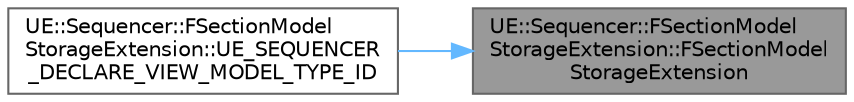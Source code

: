 digraph "UE::Sequencer::FSectionModelStorageExtension::FSectionModelStorageExtension"
{
 // INTERACTIVE_SVG=YES
 // LATEX_PDF_SIZE
  bgcolor="transparent";
  edge [fontname=Helvetica,fontsize=10,labelfontname=Helvetica,labelfontsize=10];
  node [fontname=Helvetica,fontsize=10,shape=box,height=0.2,width=0.4];
  rankdir="RL";
  Node1 [id="Node000001",label="UE::Sequencer::FSectionModel\lStorageExtension::FSectionModel\lStorageExtension",height=0.2,width=0.4,color="gray40", fillcolor="grey60", style="filled", fontcolor="black",tooltip=" "];
  Node1 -> Node2 [id="edge1_Node000001_Node000002",dir="back",color="steelblue1",style="solid",tooltip=" "];
  Node2 [id="Node000002",label="UE::Sequencer::FSectionModel\lStorageExtension::UE_SEQUENCER\l_DECLARE_VIEW_MODEL_TYPE_ID",height=0.2,width=0.4,color="grey40", fillcolor="white", style="filled",URL="$dc/dd0/classUE_1_1Sequencer_1_1FSectionModelStorageExtension.html#ae8acc2b452871091bcf97ef0e983d79e",tooltip=" "];
}
